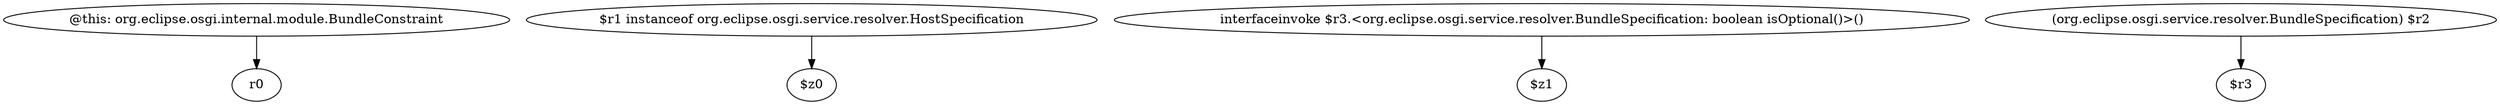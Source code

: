 digraph g {
0[label="@this: org.eclipse.osgi.internal.module.BundleConstraint"]
1[label="r0"]
0->1[label=""]
2[label="$r1 instanceof org.eclipse.osgi.service.resolver.HostSpecification"]
3[label="$z0"]
2->3[label=""]
4[label="interfaceinvoke $r3.<org.eclipse.osgi.service.resolver.BundleSpecification: boolean isOptional()>()"]
5[label="$z1"]
4->5[label=""]
6[label="(org.eclipse.osgi.service.resolver.BundleSpecification) $r2"]
7[label="$r3"]
6->7[label=""]
}